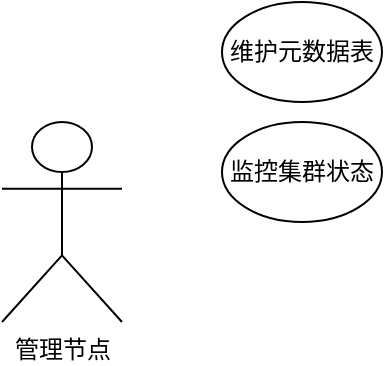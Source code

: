 <mxfile version="20.6.0" type="github">
  <diagram id="6wOPIz_lxhqIJGFnT5Ov" name="第 1 页">
    <mxGraphModel dx="1038" dy="547" grid="1" gridSize="10" guides="1" tooltips="1" connect="1" arrows="1" fold="1" page="1" pageScale="1" pageWidth="827" pageHeight="1169" math="0" shadow="0">
      <root>
        <mxCell id="0" />
        <mxCell id="1" parent="0" />
        <mxCell id="XZHuZQu_BB8rJ0GWgwyJ-1" value="管理节点" style="shape=umlActor;verticalLabelPosition=bottom;verticalAlign=top;html=1;" vertex="1" parent="1">
          <mxGeometry x="170" y="160" width="60" height="100" as="geometry" />
        </mxCell>
        <mxCell id="XZHuZQu_BB8rJ0GWgwyJ-9" value="&lt;div class=&quot;lake-content&quot;&gt;&lt;span class=&quot;ne-text&quot;&gt;维护元数据表&lt;/span&gt;&lt;/div&gt;" style="ellipse;whiteSpace=wrap;html=1;" vertex="1" parent="1">
          <mxGeometry x="280" y="100" width="80" height="50" as="geometry" />
        </mxCell>
        <mxCell id="XZHuZQu_BB8rJ0GWgwyJ-10" value="&lt;div class=&quot;lake-content&quot;&gt;&lt;div class=&quot;lake-content&quot;&gt;&lt;span class=&quot;ne-text&quot;&gt;监控集群状态&lt;/span&gt;&lt;/div&gt;&lt;/div&gt;" style="ellipse;whiteSpace=wrap;html=1;" vertex="1" parent="1">
          <mxGeometry x="280" y="160" width="80" height="50" as="geometry" />
        </mxCell>
      </root>
    </mxGraphModel>
  </diagram>
</mxfile>
